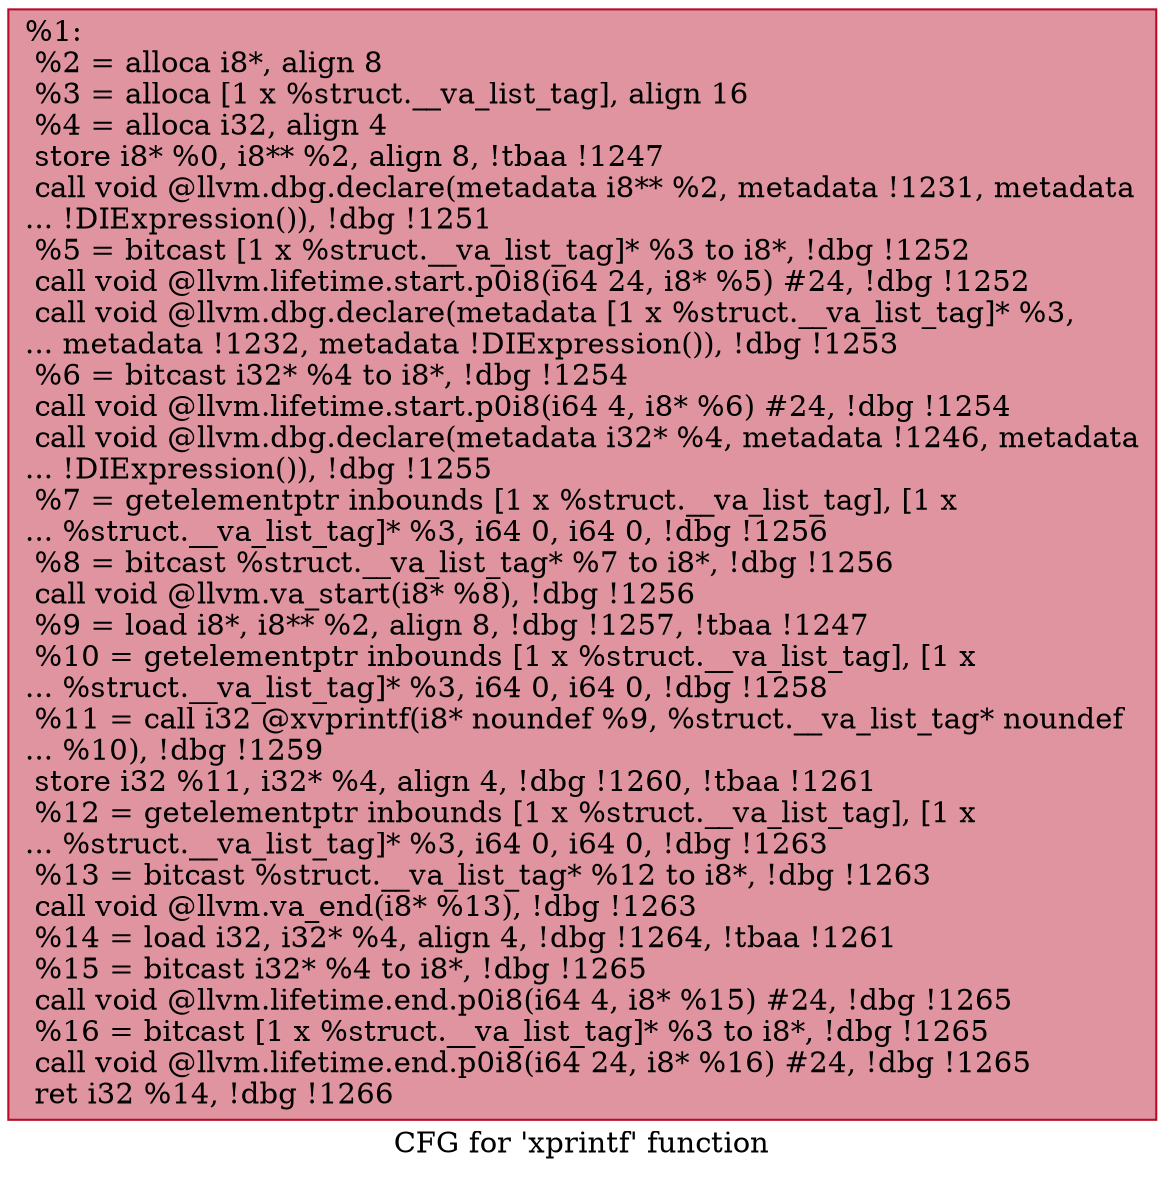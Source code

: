 digraph "CFG for 'xprintf' function" {
	label="CFG for 'xprintf' function";

	Node0xb732c0 [shape=record,color="#b70d28ff", style=filled, fillcolor="#b70d2870",label="{%1:\l  %2 = alloca i8*, align 8\l  %3 = alloca [1 x %struct.__va_list_tag], align 16\l  %4 = alloca i32, align 4\l  store i8* %0, i8** %2, align 8, !tbaa !1247\l  call void @llvm.dbg.declare(metadata i8** %2, metadata !1231, metadata\l... !DIExpression()), !dbg !1251\l  %5 = bitcast [1 x %struct.__va_list_tag]* %3 to i8*, !dbg !1252\l  call void @llvm.lifetime.start.p0i8(i64 24, i8* %5) #24, !dbg !1252\l  call void @llvm.dbg.declare(metadata [1 x %struct.__va_list_tag]* %3,\l... metadata !1232, metadata !DIExpression()), !dbg !1253\l  %6 = bitcast i32* %4 to i8*, !dbg !1254\l  call void @llvm.lifetime.start.p0i8(i64 4, i8* %6) #24, !dbg !1254\l  call void @llvm.dbg.declare(metadata i32* %4, metadata !1246, metadata\l... !DIExpression()), !dbg !1255\l  %7 = getelementptr inbounds [1 x %struct.__va_list_tag], [1 x\l... %struct.__va_list_tag]* %3, i64 0, i64 0, !dbg !1256\l  %8 = bitcast %struct.__va_list_tag* %7 to i8*, !dbg !1256\l  call void @llvm.va_start(i8* %8), !dbg !1256\l  %9 = load i8*, i8** %2, align 8, !dbg !1257, !tbaa !1247\l  %10 = getelementptr inbounds [1 x %struct.__va_list_tag], [1 x\l... %struct.__va_list_tag]* %3, i64 0, i64 0, !dbg !1258\l  %11 = call i32 @xvprintf(i8* noundef %9, %struct.__va_list_tag* noundef\l... %10), !dbg !1259\l  store i32 %11, i32* %4, align 4, !dbg !1260, !tbaa !1261\l  %12 = getelementptr inbounds [1 x %struct.__va_list_tag], [1 x\l... %struct.__va_list_tag]* %3, i64 0, i64 0, !dbg !1263\l  %13 = bitcast %struct.__va_list_tag* %12 to i8*, !dbg !1263\l  call void @llvm.va_end(i8* %13), !dbg !1263\l  %14 = load i32, i32* %4, align 4, !dbg !1264, !tbaa !1261\l  %15 = bitcast i32* %4 to i8*, !dbg !1265\l  call void @llvm.lifetime.end.p0i8(i64 4, i8* %15) #24, !dbg !1265\l  %16 = bitcast [1 x %struct.__va_list_tag]* %3 to i8*, !dbg !1265\l  call void @llvm.lifetime.end.p0i8(i64 24, i8* %16) #24, !dbg !1265\l  ret i32 %14, !dbg !1266\l}"];
}
